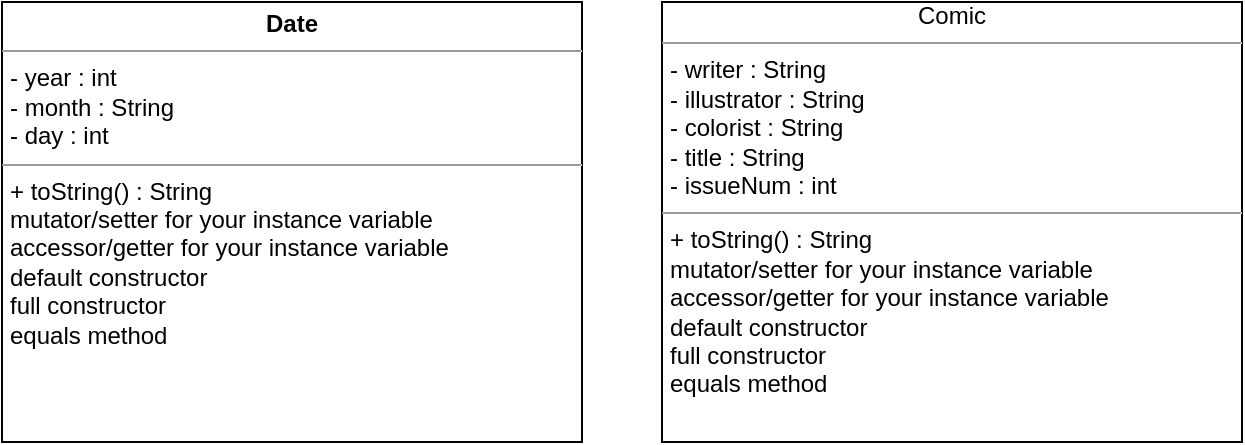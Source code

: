 <mxfile>
    <diagram id="G4HKlzmbqs_Ne5TUESaJ" name="Page-1">
        <mxGraphModel dx="1086" dy="384" grid="1" gridSize="10" guides="1" tooltips="1" connect="1" arrows="1" fold="1" page="1" pageScale="1" pageWidth="850" pageHeight="1100" math="0" shadow="0">
            <root>
                <mxCell id="0"/>
                <mxCell id="1" parent="0"/>
                <mxCell id="2" value="&lt;p style=&quot;margin:0px;margin-top:4px;text-align:center;&quot;&gt;&lt;b&gt;Date&lt;br&gt;&lt;/b&gt;&lt;/p&gt;&lt;hr size=&quot;1&quot;&gt;&lt;p style=&quot;margin:0px;margin-left:4px;&quot;&gt;- year : int&lt;/p&gt;&lt;p style=&quot;margin:0px;margin-left:4px;&quot;&gt;- month : String&lt;/p&gt;&lt;p style=&quot;margin:0px;margin-left:4px;&quot;&gt;- day : int&lt;br&gt;&lt;/p&gt;&lt;hr size=&quot;1&quot;&gt;&lt;p style=&quot;margin:0px;margin-left:4px;&quot;&gt;+ toString() : String&lt;br&gt;mutator/setter for your instance variable&lt;br&gt;accessor/getter for your instance variable&lt;br&gt;default constructor&lt;br&gt;full constructor&lt;/p&gt;&lt;p style=&quot;margin:0px;margin-left:4px;&quot;&gt;equals method&lt;br&gt;&lt;br&gt;&lt;/p&gt;" style="verticalAlign=top;align=left;overflow=fill;fontSize=12;fontFamily=Helvetica;html=1;" vertex="1" parent="1">
                    <mxGeometry x="110" y="50" width="290" height="220" as="geometry"/>
                </mxCell>
                <mxCell id="4" value="&lt;div align=&quot;center&quot;&gt;Comic&lt;/div&gt;&lt;hr size=&quot;1&quot;&gt;&lt;p style=&quot;margin:0px;margin-left:4px;&quot;&gt;- writer : String&lt;br&gt;&lt;/p&gt;&lt;p style=&quot;margin:0px;margin-left:4px;&quot;&gt;- illustrator : String&lt;br&gt;&lt;/p&gt;&lt;p style=&quot;margin:0px;margin-left:4px;&quot;&gt;- colorist : String&lt;/p&gt;&lt;p style=&quot;margin:0px;margin-left:4px;&quot;&gt;- title : String&lt;br&gt;&lt;/p&gt;&lt;p style=&quot;margin:0px;margin-left:4px;&quot;&gt;- issueNum : int&lt;br&gt;&lt;/p&gt;&lt;hr size=&quot;1&quot;&gt;&lt;p style=&quot;margin:0px;margin-left:4px;&quot;&gt;+ toString() : String&lt;br&gt;mutator/setter for your instance variable&lt;br&gt;accessor/getter for your instance variable&lt;br&gt;default constructor&lt;br&gt;full constructor&lt;/p&gt;&lt;p style=&quot;margin:0px;margin-left:4px;&quot;&gt;equals method&lt;br&gt;&lt;br&gt;&lt;/p&gt;" style="verticalAlign=top;align=left;overflow=fill;fontSize=12;fontFamily=Helvetica;html=1;" vertex="1" parent="1">
                    <mxGeometry x="440" y="50" width="290" height="220" as="geometry"/>
                </mxCell>
            </root>
        </mxGraphModel>
    </diagram>
</mxfile>